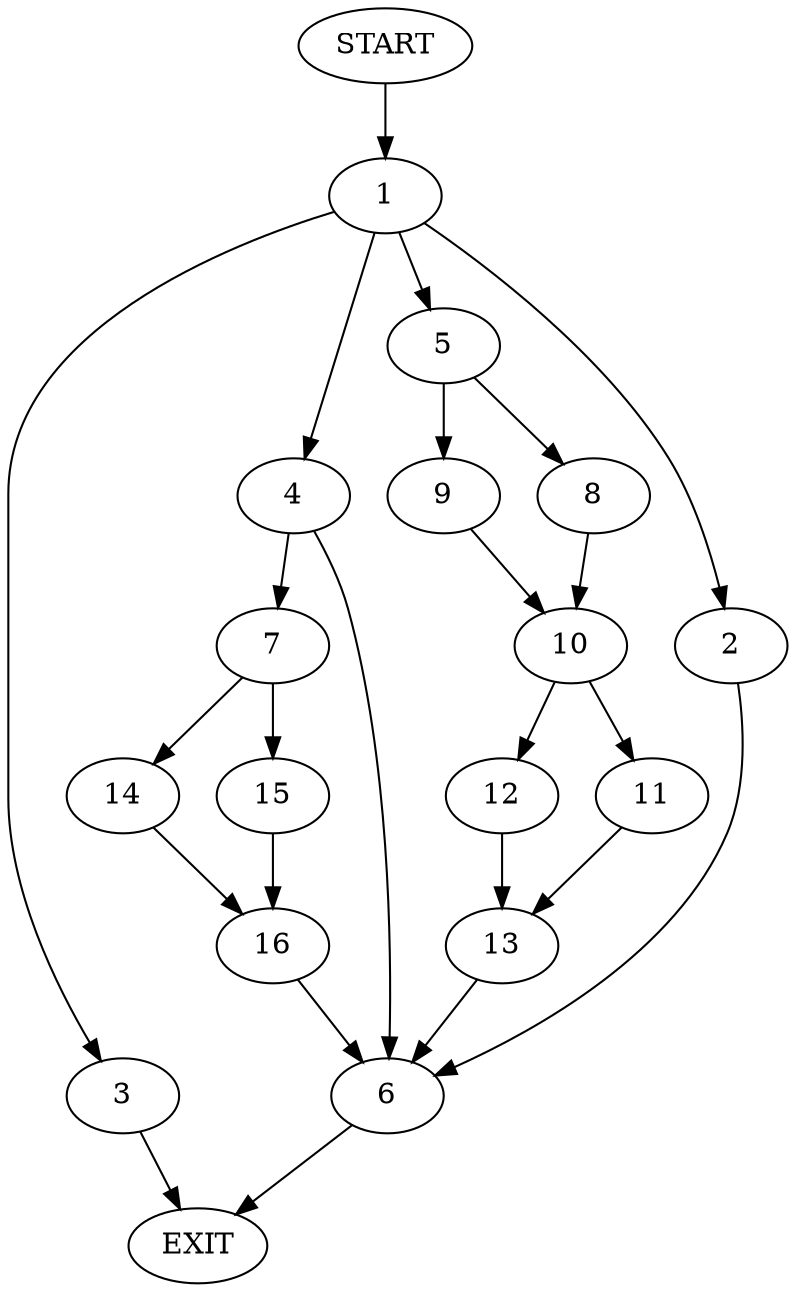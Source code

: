 digraph {
0 [label="START"];
1;
2;
3;
4;
5;
6;
7;
8;
9;
10;
11;
12;
13;
14;
15;
16;
17 [label="EXIT"];
0 -> 1;
1 -> 2;
1 -> 3;
1 -> 4;
1 -> 5;
4 -> 6;
4 -> 7;
2 -> 6;
3 -> 17;
5 -> 8;
5 -> 9;
6 -> 17;
9 -> 10;
8 -> 10;
10 -> 11;
10 -> 12;
11 -> 13;
12 -> 13;
13 -> 6;
7 -> 14;
7 -> 15;
14 -> 16;
15 -> 16;
16 -> 6;
}